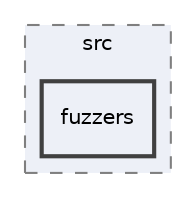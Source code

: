 digraph "/Users/jlu/zeek/src/fuzzers"
{
 // LATEX_PDF_SIZE
  edge [fontname="Helvetica",fontsize="10",labelfontname="Helvetica",labelfontsize="10"];
  node [fontname="Helvetica",fontsize="10",shape=record];
  compound=true
  subgraph clusterdir_ad5ef0d7ac29eb47ccb661b82fa60e73 {
    graph [ bgcolor="#edf0f7", pencolor="grey50", style="filled,dashed,", label="src", fontname="Helvetica", fontsize="10", URL="dir_ad5ef0d7ac29eb47ccb661b82fa60e73.html"]
  dir_e85a6e12bd0a1b964bb5aed9cca06291 [shape=box, label="fuzzers", style="filled,bold,", fillcolor="#edf0f7", color="grey25", URL="dir_e85a6e12bd0a1b964bb5aed9cca06291.html"];
  }
}

